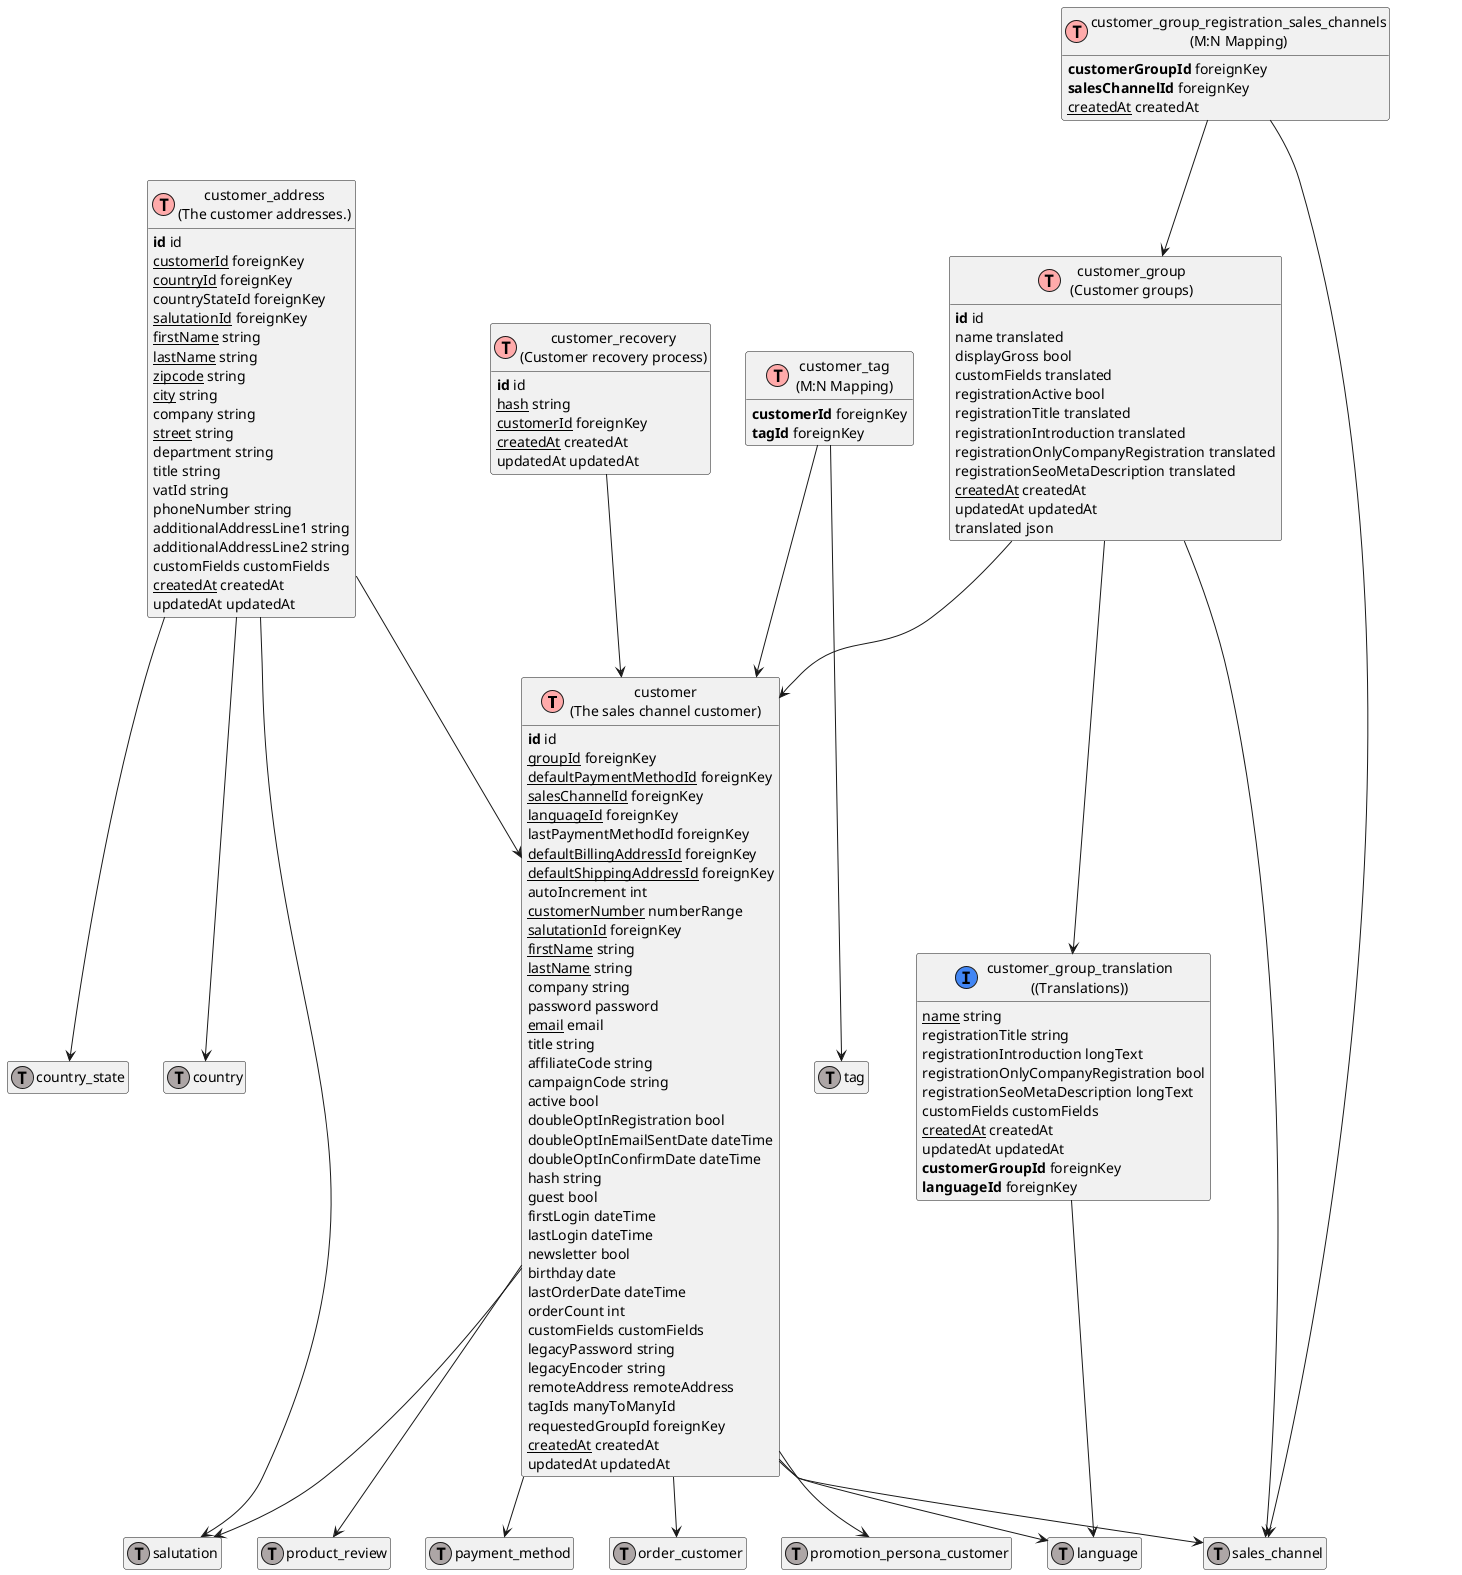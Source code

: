 @startuml
' uncomment the line below if you're using computer with a retina display
' skinparam dpi 300
!define Table(name,desc) class name as "desc" << (T,#FFAAAA) >>
!define ForeignTable(name,desc) class name as "desc" << (T,#ada6a6) >>
!define TranslationTable(name,desc) class name as "desc" << (I,#4286f4) >>
' we use bold for primary key
' green color for unique
' and underscore for not_null
!define primary_key(x) <b>x</b>
!define unique(x) <color:green>x</color>
!define not_null(x) <u>x</u>
' other tags available:
' <i></i>
' <back:COLOR></color>, where color is a color name or html color code
' (#FFAACC)
' see: http://plantuml.com/classes.html#More
hide methods
hide stereotypes
hide empty members
skinparam backgroundColor #FFFFFF

' entities

Table(ShopwareCoreCheckoutCustomerCustomerDefinition, "customer\n(The sales channel customer)") {
   primary_key(id) id
   not_null(groupId) foreignKey
   not_null(defaultPaymentMethodId) foreignKey
   not_null(salesChannelId) foreignKey
   not_null(languageId) foreignKey
   lastPaymentMethodId foreignKey
   not_null(defaultBillingAddressId) foreignKey
   not_null(defaultShippingAddressId) foreignKey
   autoIncrement int
   not_null(customerNumber) numberRange
   not_null(salutationId) foreignKey
   not_null(firstName) string
   not_null(lastName) string
   company string
   password password
   not_null(email) email
   title string
   affiliateCode string
   campaignCode string
   active bool
   doubleOptInRegistration bool
   doubleOptInEmailSentDate dateTime
   doubleOptInConfirmDate dateTime
   hash string
   guest bool
   firstLogin dateTime
   lastLogin dateTime
   newsletter bool
   birthday date
   lastOrderDate dateTime
   orderCount int
   customFields customFields
   legacyPassword string
   legacyEncoder string
   remoteAddress remoteAddress
   tagIds manyToManyId
   requestedGroupId foreignKey
   not_null(createdAt) createdAt
   updatedAt updatedAt
}
TranslationTable(ShopwareCoreCheckoutCustomerAggregateCustomerGroupTranslationCustomerGroupTranslationDefinition, "customer_group_translation\n((Translations))") {
   not_null(name) string
   registrationTitle string
   registrationIntroduction longText
   registrationOnlyCompanyRegistration bool
   registrationSeoMetaDescription longText
   customFields customFields
   not_null(createdAt) createdAt
   updatedAt updatedAt
   primary_key(customerGroupId) foreignKey
   primary_key(languageId) foreignKey
}
Table(ShopwareCoreCheckoutCustomerAggregateCustomerAddressCustomerAddressDefinition, "customer_address\n(The customer addresses.)") {
   primary_key(id) id
   not_null(customerId) foreignKey
   not_null(countryId) foreignKey
   countryStateId foreignKey
   not_null(salutationId) foreignKey
   not_null(firstName) string
   not_null(lastName) string
   not_null(zipcode) string
   not_null(city) string
   company string
   not_null(street) string
   department string
   title string
   vatId string
   phoneNumber string
   additionalAddressLine1 string
   additionalAddressLine2 string
   customFields customFields
   not_null(createdAt) createdAt
   updatedAt updatedAt
}
Table(ShopwareCoreCheckoutCustomerAggregateCustomerRecoveryCustomerRecoveryDefinition, "customer_recovery\n(Customer recovery process)") {
   primary_key(id) id
   not_null(hash) string
   not_null(customerId) foreignKey
   not_null(createdAt) createdAt
   updatedAt updatedAt
}
Table(ShopwareCoreCheckoutCustomerAggregateCustomerGroupCustomerGroupDefinition, "customer_group\n(Customer groups)") {
   primary_key(id) id
   name translated
   displayGross bool
   customFields translated
   registrationActive bool
   registrationTitle translated
   registrationIntroduction translated
   registrationOnlyCompanyRegistration translated
   registrationSeoMetaDescription translated
   not_null(createdAt) createdAt
   updatedAt updatedAt
   translated json
}
Table(ShopwareCoreCheckoutCustomerAggregateCustomerGroupRegistrationSalesChannelCustomerGroupRegistrationSalesChannelDefinition, "customer_group_registration_sales_channels\n(M:N Mapping)") {
   primary_key(customerGroupId) foreignKey
   primary_key(salesChannelId) foreignKey
   not_null(createdAt) createdAt
}
Table(ShopwareCoreCheckoutCustomerAggregateCustomerTagCustomerTagDefinition, "customer_tag\n(M:N Mapping)") {
   primary_key(customerId) foreignKey
   primary_key(tagId) foreignKey
}
ForeignTable(ShopwareCoreCheckoutPaymentPaymentMethodDefinition, "payment_method") {
}
ForeignTable(ShopwareCoreSystemSalesChannelSalesChannelDefinition, "sales_channel") {
}
ForeignTable(ShopwareCoreSystemLanguageLanguageDefinition, "language") {
}
ForeignTable(ShopwareCoreSystemSalutationSalutationDefinition, "salutation") {
}
ForeignTable(ShopwareCoreCheckoutOrderAggregateOrderCustomerOrderCustomerDefinition, "order_customer") {
}
ForeignTable(ShopwareCoreCheckoutPromotionAggregatePromotionPersonaCustomerPromotionPersonaCustomerDefinition, "promotion_persona_customer") {
}
ForeignTable(ShopwareCoreContentProductAggregateProductReviewProductReviewDefinition, "product_review") {
}
ForeignTable(ShopwareCoreSystemCountryCountryDefinition, "country") {
}
ForeignTable(ShopwareCoreSystemCountryAggregateCountryStateCountryStateDefinition, "country_state") {
}
ForeignTable(ShopwareCoreSystemTagTagDefinition, "tag") {
}

' relationshipd

ShopwareCoreCheckoutCustomerAggregateCustomerGroupCustomerGroupDefinition --> ShopwareCoreCheckoutCustomerCustomerDefinition
ShopwareCoreCheckoutCustomerCustomerDefinition --> ShopwareCoreCheckoutPaymentPaymentMethodDefinition
ShopwareCoreCheckoutCustomerCustomerDefinition --> ShopwareCoreSystemSalesChannelSalesChannelDefinition
ShopwareCoreCheckoutCustomerCustomerDefinition --> ShopwareCoreSystemLanguageLanguageDefinition
ShopwareCoreCheckoutCustomerAggregateCustomerAddressCustomerAddressDefinition --> ShopwareCoreCheckoutCustomerCustomerDefinition
ShopwareCoreCheckoutCustomerCustomerDefinition --> ShopwareCoreSystemSalutationSalutationDefinition
ShopwareCoreCheckoutCustomerCustomerDefinition --> ShopwareCoreCheckoutOrderAggregateOrderCustomerOrderCustomerDefinition
ShopwareCoreCheckoutCustomerAggregateCustomerTagCustomerTagDefinition --> ShopwareCoreCheckoutCustomerCustomerDefinition
ShopwareCoreCheckoutCustomerCustomerDefinition --> ShopwareCoreCheckoutPromotionAggregatePromotionPersonaCustomerPromotionPersonaCustomerDefinition
ShopwareCoreCheckoutCustomerCustomerDefinition --> ShopwareCoreContentProductAggregateProductReviewProductReviewDefinition
ShopwareCoreCheckoutCustomerAggregateCustomerRecoveryCustomerRecoveryDefinition --> ShopwareCoreCheckoutCustomerCustomerDefinition
ShopwareCoreCheckoutCustomerAggregateCustomerGroupCustomerGroupDefinition --> ShopwareCoreCheckoutCustomerAggregateCustomerGroupTranslationCustomerGroupTranslationDefinition
ShopwareCoreCheckoutCustomerAggregateCustomerGroupTranslationCustomerGroupTranslationDefinition --> ShopwareCoreSystemLanguageLanguageDefinition
ShopwareCoreCheckoutCustomerAggregateCustomerAddressCustomerAddressDefinition --> ShopwareCoreSystemCountryCountryDefinition
ShopwareCoreCheckoutCustomerAggregateCustomerAddressCustomerAddressDefinition --> ShopwareCoreSystemCountryAggregateCountryStateCountryStateDefinition
ShopwareCoreCheckoutCustomerAggregateCustomerAddressCustomerAddressDefinition --> ShopwareCoreSystemSalutationSalutationDefinition
ShopwareCoreCheckoutCustomerAggregateCustomerGroupCustomerGroupDefinition --> ShopwareCoreSystemSalesChannelSalesChannelDefinition
ShopwareCoreCheckoutCustomerAggregateCustomerGroupRegistrationSalesChannelCustomerGroupRegistrationSalesChannelDefinition --> ShopwareCoreCheckoutCustomerAggregateCustomerGroupCustomerGroupDefinition
ShopwareCoreCheckoutCustomerAggregateCustomerGroupRegistrationSalesChannelCustomerGroupRegistrationSalesChannelDefinition --> ShopwareCoreSystemSalesChannelSalesChannelDefinition
ShopwareCoreCheckoutCustomerAggregateCustomerTagCustomerTagDefinition --> ShopwareCoreSystemTagTagDefinition
@enduml
